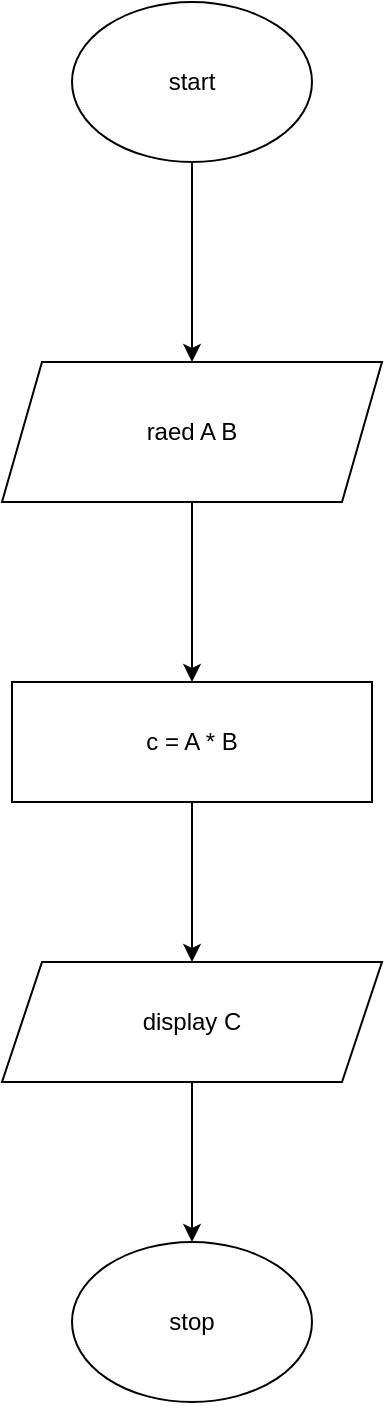 <mxfile version="16.1.2" type="device"><diagram id="XXXmsQkVbcVqJx0twAWc" name="Page-1"><mxGraphModel dx="-4590" dy="641" grid="1" gridSize="10" guides="1" tooltips="1" connect="1" arrows="1" fold="1" page="1" pageScale="1" pageWidth="850" pageHeight="1100" math="0" shadow="0"><root><mxCell id="0"/><mxCell id="1" parent="0"/><mxCell id="F5-yT-XWN2bmJR2InvH--1" style="edgeStyle=orthogonalEdgeStyle;rounded=0;orthogonalLoop=1;jettySize=auto;html=1;exitX=0.5;exitY=1;exitDx=0;exitDy=0;entryX=0.5;entryY=0;entryDx=0;entryDy=0;" edge="1" parent="1" source="F5-yT-XWN2bmJR2InvH--2" target="F5-yT-XWN2bmJR2InvH--4"><mxGeometry relative="1" as="geometry"/></mxCell><mxCell id="F5-yT-XWN2bmJR2InvH--2" value="start" style="ellipse;whiteSpace=wrap;html=1;" vertex="1" parent="1"><mxGeometry x="5560" y="180" width="120" height="80" as="geometry"/></mxCell><mxCell id="F5-yT-XWN2bmJR2InvH--3" style="edgeStyle=orthogonalEdgeStyle;rounded=0;orthogonalLoop=1;jettySize=auto;html=1;entryX=0.5;entryY=0;entryDx=0;entryDy=0;" edge="1" parent="1" source="F5-yT-XWN2bmJR2InvH--4" target="F5-yT-XWN2bmJR2InvH--6"><mxGeometry relative="1" as="geometry"/></mxCell><mxCell id="F5-yT-XWN2bmJR2InvH--4" value="raed A B" style="shape=parallelogram;perimeter=parallelogramPerimeter;whiteSpace=wrap;html=1;fixedSize=1;" vertex="1" parent="1"><mxGeometry x="5525" y="360" width="190" height="70" as="geometry"/></mxCell><mxCell id="F5-yT-XWN2bmJR2InvH--5" style="edgeStyle=orthogonalEdgeStyle;rounded=0;orthogonalLoop=1;jettySize=auto;html=1;entryX=0.5;entryY=0;entryDx=0;entryDy=0;" edge="1" parent="1" source="F5-yT-XWN2bmJR2InvH--6" target="F5-yT-XWN2bmJR2InvH--8"><mxGeometry relative="1" as="geometry"/></mxCell><mxCell id="F5-yT-XWN2bmJR2InvH--6" value="c = A * B" style="rounded=0;whiteSpace=wrap;html=1;" vertex="1" parent="1"><mxGeometry x="5530" y="520" width="180" height="60" as="geometry"/></mxCell><mxCell id="F5-yT-XWN2bmJR2InvH--7" style="edgeStyle=orthogonalEdgeStyle;rounded=0;orthogonalLoop=1;jettySize=auto;html=1;entryX=0.5;entryY=0;entryDx=0;entryDy=0;" edge="1" parent="1" source="F5-yT-XWN2bmJR2InvH--8" target="F5-yT-XWN2bmJR2InvH--9"><mxGeometry relative="1" as="geometry"/></mxCell><mxCell id="F5-yT-XWN2bmJR2InvH--8" value="display C" style="shape=parallelogram;perimeter=parallelogramPerimeter;whiteSpace=wrap;html=1;fixedSize=1;" vertex="1" parent="1"><mxGeometry x="5525" y="660" width="190" height="60" as="geometry"/></mxCell><mxCell id="F5-yT-XWN2bmJR2InvH--9" value="stop" style="ellipse;whiteSpace=wrap;html=1;" vertex="1" parent="1"><mxGeometry x="5560" y="800" width="120" height="80" as="geometry"/></mxCell><mxCell id="F5-yT-XWN2bmJR2InvH--10" style="edgeStyle=orthogonalEdgeStyle;rounded=0;orthogonalLoop=1;jettySize=auto;html=1;exitX=0.5;exitY=1;exitDx=0;exitDy=0;" edge="1" parent="1" source="F5-yT-XWN2bmJR2InvH--9" target="F5-yT-XWN2bmJR2InvH--9"><mxGeometry relative="1" as="geometry"/></mxCell></root></mxGraphModel></diagram></mxfile>